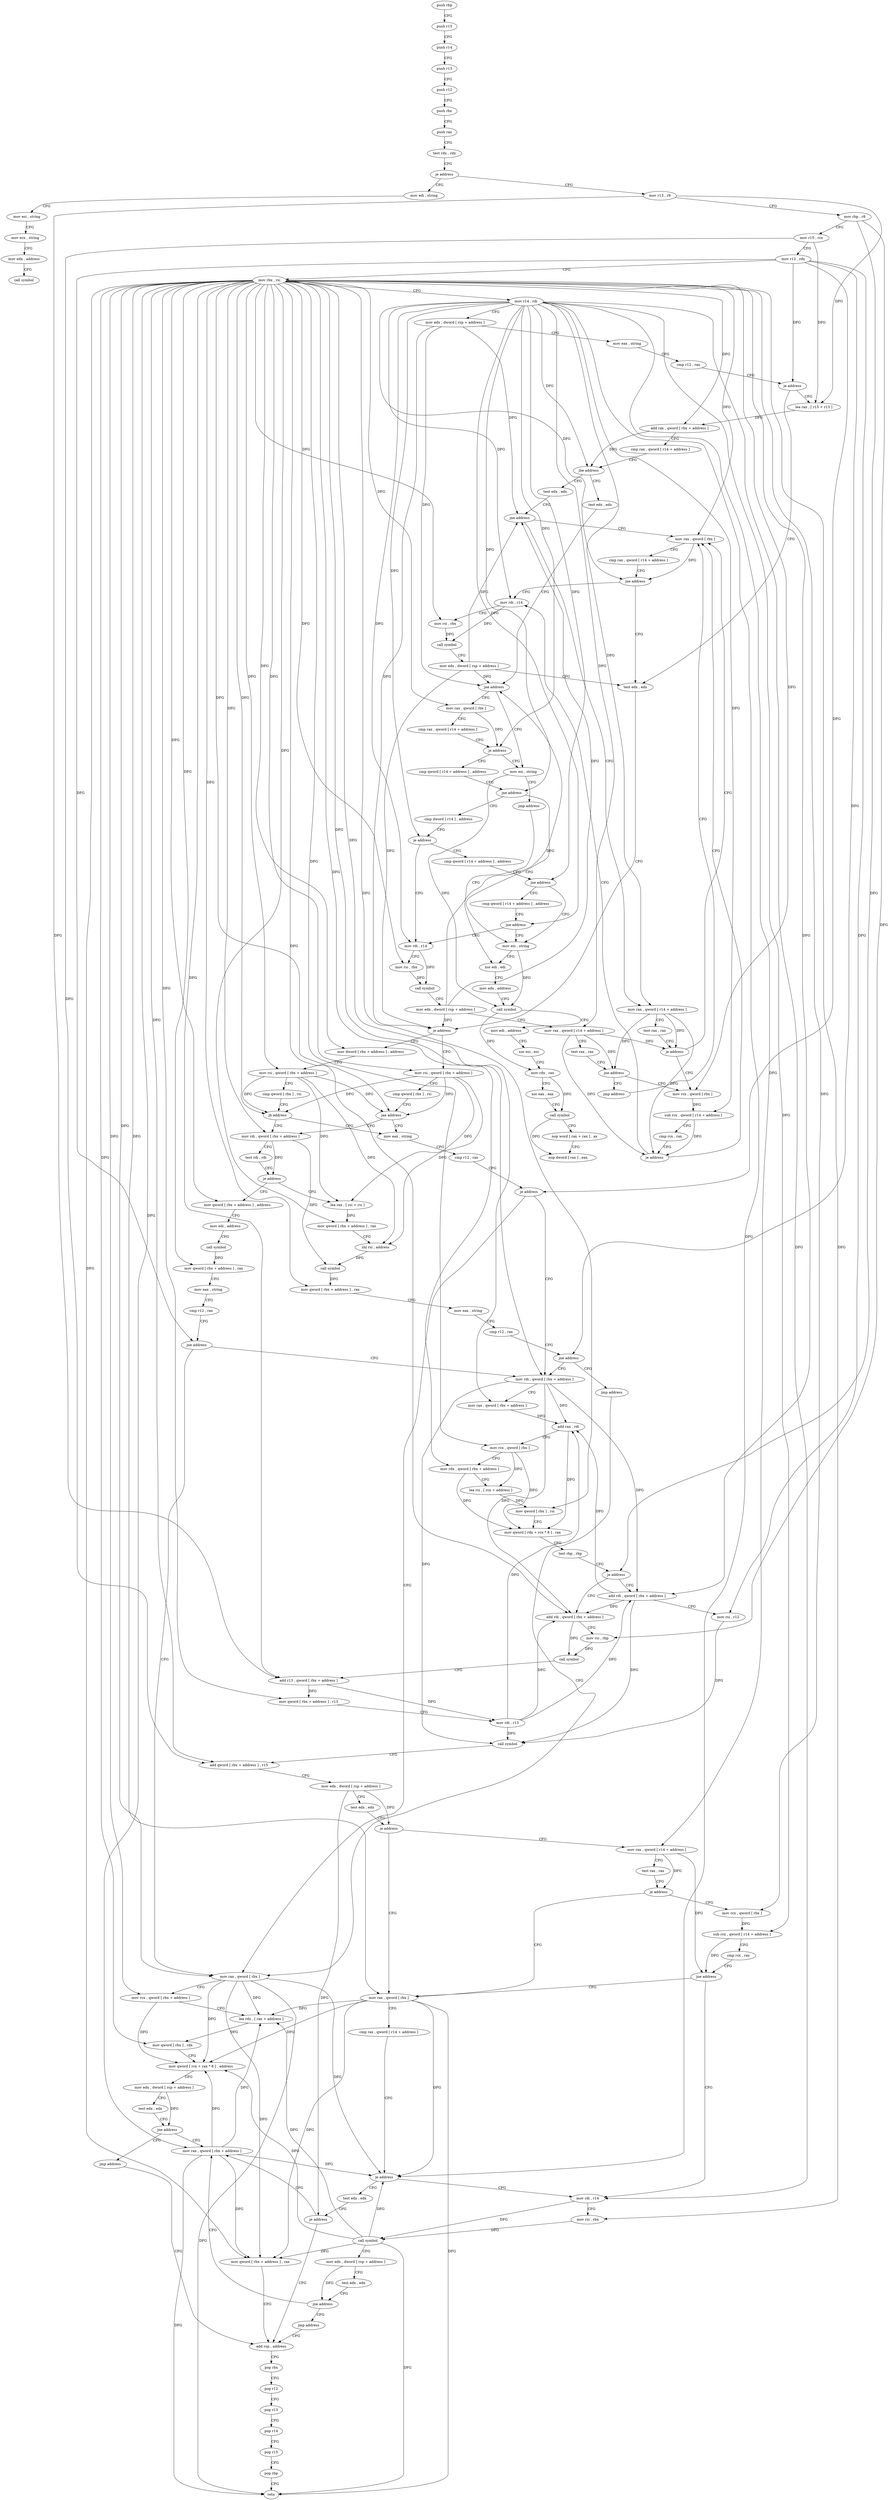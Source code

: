 digraph "func" {
"4256480" [label = "push rbp" ]
"4256481" [label = "push r15" ]
"4256483" [label = "push r14" ]
"4256485" [label = "push r13" ]
"4256487" [label = "push r12" ]
"4256489" [label = "push rbx" ]
"4256490" [label = "push rax" ]
"4256491" [label = "test rdx , rdx" ]
"4256494" [label = "je address" ]
"4257024" [label = "mov edi , string" ]
"4256500" [label = "mov r13 , r9" ]
"4257029" [label = "mov esi , string" ]
"4257034" [label = "mov ecx , string" ]
"4257039" [label = "mov edx , address" ]
"4257044" [label = "call symbol" ]
"4256503" [label = "mov rbp , r8" ]
"4256506" [label = "mov r15 , rcx" ]
"4256509" [label = "mov r12 , rdx" ]
"4256512" [label = "mov rbx , rsi" ]
"4256515" [label = "mov r14 , rdi" ]
"4256518" [label = "mov edx , dword [ rsp + address ]" ]
"4256522" [label = "mov eax , string" ]
"4256527" [label = "cmp r12 , rax" ]
"4256530" [label = "je address" ]
"4256685" [label = "test edx , edx" ]
"4256536" [label = "lea rax , [ r15 + r13 ]" ]
"4256687" [label = "je address" ]
"4256837" [label = "mov dword [ rbx + address ] , address" ]
"4256693" [label = "mov rsi , qword [ rbx + address ]" ]
"4256540" [label = "add rax , qword [ rbx + address ]" ]
"4256544" [label = "cmp rax , qword [ r14 + address ]" ]
"4256548" [label = "jbe address" ]
"4256636" [label = "test edx , edx" ]
"4256550" [label = "test edx , edx" ]
"4256844" [label = "mov rsi , qword [ rbx + address ]" ]
"4256848" [label = "cmp qword [ rbx ] , rsi" ]
"4256851" [label = "jb address" ]
"4256706" [label = "mov eax , string" ]
"4256857" [label = "mov rdi , qword [ rbx + address ]" ]
"4256697" [label = "cmp qword [ rbx ] , rsi" ]
"4256700" [label = "jae address" ]
"4256638" [label = "jne address" ]
"4256661" [label = "mov rax , qword [ rbx ]" ]
"4256640" [label = "mov rax , qword [ r14 + address ]" ]
"4256552" [label = "jne address" ]
"4257049" [label = "mov esi , string" ]
"4256558" [label = "mov rax , qword [ rbx ]" ]
"4256711" [label = "cmp r12 , rax" ]
"4256714" [label = "je address" ]
"4256985" [label = "mov rax , qword [ rbx ]" ]
"4256720" [label = "mov rdi , qword [ rbx + address ]" ]
"4256861" [label = "test rdi , rdi" ]
"4256864" [label = "je address" ]
"4256949" [label = "mov qword [ rbx + address ] , address" ]
"4256866" [label = "lea rax , [ rsi + rsi ]" ]
"4256664" [label = "cmp rax , qword [ r14 + address ]" ]
"4256668" [label = "jne address" ]
"4256670" [label = "mov rdi , r14" ]
"4256644" [label = "test rax , rax" ]
"4256647" [label = "je address" ]
"4256649" [label = "mov rcx , qword [ rbx ]" ]
"4257054" [label = "jmp address" ]
"4257061" [label = "xor edi , edi" ]
"4256561" [label = "cmp rax , qword [ r14 + address ]" ]
"4256565" [label = "je address" ]
"4256571" [label = "cmp qword [ r14 + address ] , address" ]
"4256988" [label = "mov rcx , qword [ rbx + address ]" ]
"4256992" [label = "lea rdx , [ rax + address ]" ]
"4256996" [label = "mov qword [ rbx ] , rdx" ]
"4256999" [label = "mov qword [ rcx + rax * 8 ] , address" ]
"4257007" [label = "mov edx , dword [ rsp + address ]" ]
"4257011" [label = "test edx , edx" ]
"4257013" [label = "jne address" ]
"4256814" [label = "mov rax , qword [ rbx + address ]" ]
"4257019" [label = "jmp address" ]
"4256724" [label = "mov rax , qword [ rbx + address ]" ]
"4256728" [label = "add rax , rdi" ]
"4256731" [label = "mov rcx , qword [ rbx ]" ]
"4256734" [label = "mov rdx , qword [ rbx + address ]" ]
"4256738" [label = "lea rsi , [ rcx + address ]" ]
"4256742" [label = "mov qword [ rbx ] , rsi" ]
"4256745" [label = "mov qword [ rdx + rcx * 8 ] , rax" ]
"4256749" [label = "test rbp , rbp" ]
"4256752" [label = "je address" ]
"4256777" [label = "add rdi , qword [ rbx + address ]" ]
"4256754" [label = "add rdi , qword [ rbx + address ]" ]
"4256957" [label = "mov edi , address" ]
"4256962" [label = "call symbol" ]
"4256967" [label = "mov qword [ rbx + address ] , rax" ]
"4256971" [label = "mov eax , string" ]
"4256976" [label = "cmp r12 , rax" ]
"4256979" [label = "jne address" ]
"4256870" [label = "mov qword [ rbx + address ] , rax" ]
"4256874" [label = "shl rsi , address" ]
"4256878" [label = "call symbol" ]
"4256883" [label = "mov qword [ rbx + address ] , rax" ]
"4256887" [label = "mov eax , string" ]
"4256892" [label = "cmp r12 , rax" ]
"4256895" [label = "jne address" ]
"4256901" [label = "jmp address" ]
"4256673" [label = "mov rsi , rbx" ]
"4256676" [label = "call symbol" ]
"4256681" [label = "mov edx , dword [ rsp + address ]" ]
"4256652" [label = "sub rcx , qword [ r14 + address ]" ]
"4256656" [label = "cmp rcx , rax" ]
"4256659" [label = "je address" ]
"4257063" [label = "mov edx , address" ]
"4257068" [label = "call symbol" ]
"4257073" [label = "mov edi , address" ]
"4257078" [label = "xor esi , esi" ]
"4257080" [label = "mov rdx , rax" ]
"4257083" [label = "xor eax , eax" ]
"4257085" [label = "call symbol" ]
"4257090" [label = "nop word [ rax + rax ] , ax" ]
"4257100" [label = "nop dword [ rax ] , eax" ]
"4256576" [label = "jne address" ]
"4257056" [label = "mov esi , string" ]
"4256582" [label = "cmp dword [ r14 ] , address" ]
"4256818" [label = "mov qword [ rbx + address ] , rax" ]
"4256822" [label = "add rsp , address" ]
"4256781" [label = "mov rsi , r12" ]
"4256784" [label = "call symbol" ]
"4256789" [label = "add qword [ rbx + address ] , r15" ]
"4256793" [label = "mov edx , dword [ rsp + address ]" ]
"4256797" [label = "test edx , edx" ]
"4256799" [label = "je address" ]
"4256903" [label = "mov rax , qword [ r14 + address ]" ]
"4256801" [label = "mov rax , qword [ rbx ]" ]
"4256758" [label = "mov rsi , rbp" ]
"4256761" [label = "call symbol" ]
"4256766" [label = "add r13 , qword [ rbx + address ]" ]
"4256770" [label = "mov qword [ rbx + address ] , r13" ]
"4256774" [label = "mov rdi , r13" ]
"4256586" [label = "je address" ]
"4256610" [label = "mov rdi , r14" ]
"4256588" [label = "cmp qword [ r14 + address ] , address" ]
"4256826" [label = "pop rbx" ]
"4256827" [label = "pop r12" ]
"4256829" [label = "pop r13" ]
"4256831" [label = "pop r14" ]
"4256833" [label = "pop r15" ]
"4256835" [label = "pop rbp" ]
"4256836" [label = "retn" ]
"4256907" [label = "test rax , rax" ]
"4256910" [label = "je address" ]
"4256912" [label = "mov rcx , qword [ rbx ]" ]
"4256804" [label = "cmp rax , qword [ r14 + address ]" ]
"4256808" [label = "je address" ]
"4256924" [label = "mov rdi , r14" ]
"4256810" [label = "test edx , edx" ]
"4256613" [label = "mov rsi , rbx" ]
"4256616" [label = "call symbol" ]
"4256621" [label = "mov edx , dword [ rsp + address ]" ]
"4256625" [label = "mov rax , qword [ r14 + address ]" ]
"4256629" [label = "test rax , rax" ]
"4256632" [label = "jne address" ]
"4256634" [label = "jmp address" ]
"4256593" [label = "jne address" ]
"4256599" [label = "cmp qword [ r14 + address ] , address" ]
"4256915" [label = "sub rcx , qword [ r14 + address ]" ]
"4256919" [label = "cmp rcx , rax" ]
"4256922" [label = "jne address" ]
"4256927" [label = "mov rsi , rbx" ]
"4256930" [label = "call symbol" ]
"4256935" [label = "mov edx , dword [ rsp + address ]" ]
"4256939" [label = "test edx , edx" ]
"4256941" [label = "jne address" ]
"4256947" [label = "jmp address" ]
"4256812" [label = "je address" ]
"4256604" [label = "jne address" ]
"4256480" -> "4256481" [ label = "CFG" ]
"4256481" -> "4256483" [ label = "CFG" ]
"4256483" -> "4256485" [ label = "CFG" ]
"4256485" -> "4256487" [ label = "CFG" ]
"4256487" -> "4256489" [ label = "CFG" ]
"4256489" -> "4256490" [ label = "CFG" ]
"4256490" -> "4256491" [ label = "CFG" ]
"4256491" -> "4256494" [ label = "CFG" ]
"4256494" -> "4257024" [ label = "CFG" ]
"4256494" -> "4256500" [ label = "CFG" ]
"4257024" -> "4257029" [ label = "CFG" ]
"4256500" -> "4256503" [ label = "CFG" ]
"4256500" -> "4256536" [ label = "DFG" ]
"4256500" -> "4256766" [ label = "DFG" ]
"4257029" -> "4257034" [ label = "CFG" ]
"4257034" -> "4257039" [ label = "CFG" ]
"4257039" -> "4257044" [ label = "CFG" ]
"4256503" -> "4256506" [ label = "CFG" ]
"4256503" -> "4256752" [ label = "DFG" ]
"4256503" -> "4256758" [ label = "DFG" ]
"4256506" -> "4256509" [ label = "CFG" ]
"4256506" -> "4256536" [ label = "DFG" ]
"4256506" -> "4256789" [ label = "DFG" ]
"4256509" -> "4256512" [ label = "CFG" ]
"4256509" -> "4256530" [ label = "DFG" ]
"4256509" -> "4256714" [ label = "DFG" ]
"4256509" -> "4256979" [ label = "DFG" ]
"4256509" -> "4256895" [ label = "DFG" ]
"4256509" -> "4256781" [ label = "DFG" ]
"4256512" -> "4256515" [ label = "CFG" ]
"4256512" -> "4256540" [ label = "DFG" ]
"4256512" -> "4256837" [ label = "DFG" ]
"4256512" -> "4256844" [ label = "DFG" ]
"4256512" -> "4256851" [ label = "DFG" ]
"4256512" -> "4256693" [ label = "DFG" ]
"4256512" -> "4256700" [ label = "DFG" ]
"4256512" -> "4256857" [ label = "DFG" ]
"4256512" -> "4256661" [ label = "DFG" ]
"4256512" -> "4256558" [ label = "DFG" ]
"4256512" -> "4256985" [ label = "DFG" ]
"4256512" -> "4256988" [ label = "DFG" ]
"4256512" -> "4256996" [ label = "DFG" ]
"4256512" -> "4256720" [ label = "DFG" ]
"4256512" -> "4256724" [ label = "DFG" ]
"4256512" -> "4256731" [ label = "DFG" ]
"4256512" -> "4256734" [ label = "DFG" ]
"4256512" -> "4256742" [ label = "DFG" ]
"4256512" -> "4256949" [ label = "DFG" ]
"4256512" -> "4256967" [ label = "DFG" ]
"4256512" -> "4256870" [ label = "DFG" ]
"4256512" -> "4256883" [ label = "DFG" ]
"4256512" -> "4256673" [ label = "DFG" ]
"4256512" -> "4256649" [ label = "DFG" ]
"4256512" -> "4256814" [ label = "DFG" ]
"4256512" -> "4256818" [ label = "DFG" ]
"4256512" -> "4256777" [ label = "DFG" ]
"4256512" -> "4256789" [ label = "DFG" ]
"4256512" -> "4256754" [ label = "DFG" ]
"4256512" -> "4256766" [ label = "DFG" ]
"4256512" -> "4256770" [ label = "DFG" ]
"4256512" -> "4256801" [ label = "DFG" ]
"4256512" -> "4256613" [ label = "DFG" ]
"4256512" -> "4256912" [ label = "DFG" ]
"4256512" -> "4256927" [ label = "DFG" ]
"4256515" -> "4256518" [ label = "CFG" ]
"4256515" -> "4256548" [ label = "DFG" ]
"4256515" -> "4256668" [ label = "DFG" ]
"4256515" -> "4256640" [ label = "DFG" ]
"4256515" -> "4256565" [ label = "DFG" ]
"4256515" -> "4256670" [ label = "DFG" ]
"4256515" -> "4256652" [ label = "DFG" ]
"4256515" -> "4256576" [ label = "DFG" ]
"4256515" -> "4256586" [ label = "DFG" ]
"4256515" -> "4256903" [ label = "DFG" ]
"4256515" -> "4256808" [ label = "DFG" ]
"4256515" -> "4256610" [ label = "DFG" ]
"4256515" -> "4256625" [ label = "DFG" ]
"4256515" -> "4256593" [ label = "DFG" ]
"4256515" -> "4256915" [ label = "DFG" ]
"4256515" -> "4256924" [ label = "DFG" ]
"4256515" -> "4256604" [ label = "DFG" ]
"4256518" -> "4256522" [ label = "CFG" ]
"4256518" -> "4256687" [ label = "DFG" ]
"4256518" -> "4256638" [ label = "DFG" ]
"4256518" -> "4256552" [ label = "DFG" ]
"4256522" -> "4256527" [ label = "CFG" ]
"4256527" -> "4256530" [ label = "CFG" ]
"4256530" -> "4256685" [ label = "CFG" ]
"4256530" -> "4256536" [ label = "CFG" ]
"4256685" -> "4256687" [ label = "CFG" ]
"4256536" -> "4256540" [ label = "DFG" ]
"4256687" -> "4256837" [ label = "CFG" ]
"4256687" -> "4256693" [ label = "CFG" ]
"4256837" -> "4256844" [ label = "CFG" ]
"4256693" -> "4256697" [ label = "CFG" ]
"4256693" -> "4256851" [ label = "DFG" ]
"4256693" -> "4256700" [ label = "DFG" ]
"4256693" -> "4256866" [ label = "DFG" ]
"4256693" -> "4256874" [ label = "DFG" ]
"4256540" -> "4256544" [ label = "CFG" ]
"4256540" -> "4256548" [ label = "DFG" ]
"4256544" -> "4256548" [ label = "CFG" ]
"4256548" -> "4256636" [ label = "CFG" ]
"4256548" -> "4256550" [ label = "CFG" ]
"4256636" -> "4256638" [ label = "CFG" ]
"4256550" -> "4256552" [ label = "CFG" ]
"4256844" -> "4256848" [ label = "CFG" ]
"4256844" -> "4256851" [ label = "DFG" ]
"4256844" -> "4256700" [ label = "DFG" ]
"4256844" -> "4256866" [ label = "DFG" ]
"4256844" -> "4256874" [ label = "DFG" ]
"4256848" -> "4256851" [ label = "CFG" ]
"4256851" -> "4256706" [ label = "CFG" ]
"4256851" -> "4256857" [ label = "CFG" ]
"4256706" -> "4256711" [ label = "CFG" ]
"4256857" -> "4256861" [ label = "CFG" ]
"4256857" -> "4256864" [ label = "DFG" ]
"4256857" -> "4256878" [ label = "DFG" ]
"4256697" -> "4256700" [ label = "CFG" ]
"4256700" -> "4256857" [ label = "CFG" ]
"4256700" -> "4256706" [ label = "CFG" ]
"4256638" -> "4256661" [ label = "CFG" ]
"4256638" -> "4256640" [ label = "CFG" ]
"4256661" -> "4256664" [ label = "CFG" ]
"4256661" -> "4256668" [ label = "DFG" ]
"4256640" -> "4256644" [ label = "CFG" ]
"4256640" -> "4256647" [ label = "DFG" ]
"4256640" -> "4256659" [ label = "DFG" ]
"4256640" -> "4256632" [ label = "DFG" ]
"4256552" -> "4257049" [ label = "CFG" ]
"4256552" -> "4256558" [ label = "CFG" ]
"4257049" -> "4257054" [ label = "CFG" ]
"4257049" -> "4257068" [ label = "DFG" ]
"4256558" -> "4256561" [ label = "CFG" ]
"4256558" -> "4256565" [ label = "DFG" ]
"4256711" -> "4256714" [ label = "CFG" ]
"4256714" -> "4256985" [ label = "CFG" ]
"4256714" -> "4256720" [ label = "CFG" ]
"4256985" -> "4256988" [ label = "CFG" ]
"4256985" -> "4256992" [ label = "DFG" ]
"4256985" -> "4256999" [ label = "DFG" ]
"4256985" -> "4256818" [ label = "DFG" ]
"4256985" -> "4256836" [ label = "DFG" ]
"4256985" -> "4256808" [ label = "DFG" ]
"4256720" -> "4256724" [ label = "CFG" ]
"4256720" -> "4256728" [ label = "DFG" ]
"4256720" -> "4256777" [ label = "DFG" ]
"4256720" -> "4256784" [ label = "DFG" ]
"4256720" -> "4256754" [ label = "DFG" ]
"4256861" -> "4256864" [ label = "CFG" ]
"4256864" -> "4256949" [ label = "CFG" ]
"4256864" -> "4256866" [ label = "CFG" ]
"4256949" -> "4256957" [ label = "CFG" ]
"4256866" -> "4256870" [ label = "DFG" ]
"4256664" -> "4256668" [ label = "CFG" ]
"4256668" -> "4256685" [ label = "CFG" ]
"4256668" -> "4256670" [ label = "CFG" ]
"4256670" -> "4256673" [ label = "CFG" ]
"4256670" -> "4256676" [ label = "DFG" ]
"4256644" -> "4256647" [ label = "CFG" ]
"4256647" -> "4256661" [ label = "CFG" ]
"4256647" -> "4256649" [ label = "CFG" ]
"4256649" -> "4256652" [ label = "DFG" ]
"4257054" -> "4257061" [ label = "CFG" ]
"4257061" -> "4257063" [ label = "CFG" ]
"4256561" -> "4256565" [ label = "CFG" ]
"4256565" -> "4257049" [ label = "CFG" ]
"4256565" -> "4256571" [ label = "CFG" ]
"4256571" -> "4256576" [ label = "CFG" ]
"4256988" -> "4256992" [ label = "CFG" ]
"4256988" -> "4256999" [ label = "DFG" ]
"4256992" -> "4256996" [ label = "DFG" ]
"4256996" -> "4256999" [ label = "CFG" ]
"4256999" -> "4257007" [ label = "CFG" ]
"4257007" -> "4257011" [ label = "CFG" ]
"4257007" -> "4257013" [ label = "DFG" ]
"4257011" -> "4257013" [ label = "CFG" ]
"4257013" -> "4256814" [ label = "CFG" ]
"4257013" -> "4257019" [ label = "CFG" ]
"4256814" -> "4256818" [ label = "DFG" ]
"4256814" -> "4256992" [ label = "DFG" ]
"4256814" -> "4256999" [ label = "DFG" ]
"4256814" -> "4256836" [ label = "DFG" ]
"4256814" -> "4256808" [ label = "DFG" ]
"4257019" -> "4256822" [ label = "CFG" ]
"4256724" -> "4256728" [ label = "DFG" ]
"4256728" -> "4256731" [ label = "CFG" ]
"4256728" -> "4256745" [ label = "DFG" ]
"4256731" -> "4256734" [ label = "CFG" ]
"4256731" -> "4256738" [ label = "DFG" ]
"4256731" -> "4256745" [ label = "DFG" ]
"4256734" -> "4256738" [ label = "CFG" ]
"4256734" -> "4256745" [ label = "DFG" ]
"4256738" -> "4256742" [ label = "DFG" ]
"4256742" -> "4256745" [ label = "CFG" ]
"4256745" -> "4256749" [ label = "CFG" ]
"4256749" -> "4256752" [ label = "CFG" ]
"4256752" -> "4256777" [ label = "CFG" ]
"4256752" -> "4256754" [ label = "CFG" ]
"4256777" -> "4256781" [ label = "CFG" ]
"4256777" -> "4256728" [ label = "DFG" ]
"4256777" -> "4256784" [ label = "DFG" ]
"4256777" -> "4256754" [ label = "DFG" ]
"4256754" -> "4256758" [ label = "CFG" ]
"4256754" -> "4256761" [ label = "DFG" ]
"4256957" -> "4256962" [ label = "CFG" ]
"4256962" -> "4256967" [ label = "DFG" ]
"4256967" -> "4256971" [ label = "CFG" ]
"4256971" -> "4256976" [ label = "CFG" ]
"4256976" -> "4256979" [ label = "CFG" ]
"4256979" -> "4256720" [ label = "CFG" ]
"4256979" -> "4256985" [ label = "CFG" ]
"4256870" -> "4256874" [ label = "CFG" ]
"4256874" -> "4256878" [ label = "DFG" ]
"4256878" -> "4256883" [ label = "DFG" ]
"4256883" -> "4256887" [ label = "CFG" ]
"4256887" -> "4256892" [ label = "CFG" ]
"4256892" -> "4256895" [ label = "CFG" ]
"4256895" -> "4256720" [ label = "CFG" ]
"4256895" -> "4256901" [ label = "CFG" ]
"4256901" -> "4256985" [ label = "CFG" ]
"4256673" -> "4256676" [ label = "DFG" ]
"4256676" -> "4256681" [ label = "CFG" ]
"4256681" -> "4256685" [ label = "CFG" ]
"4256681" -> "4256687" [ label = "DFG" ]
"4256681" -> "4256638" [ label = "DFG" ]
"4256681" -> "4256552" [ label = "DFG" ]
"4256652" -> "4256656" [ label = "CFG" ]
"4256652" -> "4256659" [ label = "DFG" ]
"4256656" -> "4256659" [ label = "CFG" ]
"4256659" -> "4256670" [ label = "CFG" ]
"4256659" -> "4256661" [ label = "CFG" ]
"4257063" -> "4257068" [ label = "CFG" ]
"4257068" -> "4257073" [ label = "CFG" ]
"4257068" -> "4257080" [ label = "DFG" ]
"4257073" -> "4257078" [ label = "CFG" ]
"4257078" -> "4257080" [ label = "CFG" ]
"4257080" -> "4257083" [ label = "CFG" ]
"4257080" -> "4257085" [ label = "DFG" ]
"4257083" -> "4257085" [ label = "CFG" ]
"4257085" -> "4257090" [ label = "CFG" ]
"4257085" -> "4257100" [ label = "DFG" ]
"4257090" -> "4257100" [ label = "CFG" ]
"4256576" -> "4257056" [ label = "CFG" ]
"4256576" -> "4256582" [ label = "CFG" ]
"4257056" -> "4257061" [ label = "CFG" ]
"4257056" -> "4257068" [ label = "DFG" ]
"4256582" -> "4256586" [ label = "CFG" ]
"4256818" -> "4256822" [ label = "CFG" ]
"4256822" -> "4256826" [ label = "CFG" ]
"4256781" -> "4256784" [ label = "DFG" ]
"4256784" -> "4256789" [ label = "CFG" ]
"4256789" -> "4256793" [ label = "CFG" ]
"4256793" -> "4256797" [ label = "CFG" ]
"4256793" -> "4256799" [ label = "DFG" ]
"4256793" -> "4256812" [ label = "DFG" ]
"4256797" -> "4256799" [ label = "CFG" ]
"4256799" -> "4256903" [ label = "CFG" ]
"4256799" -> "4256801" [ label = "CFG" ]
"4256903" -> "4256907" [ label = "CFG" ]
"4256903" -> "4256910" [ label = "DFG" ]
"4256903" -> "4256922" [ label = "DFG" ]
"4256801" -> "4256804" [ label = "CFG" ]
"4256801" -> "4256992" [ label = "DFG" ]
"4256801" -> "4256999" [ label = "DFG" ]
"4256801" -> "4256818" [ label = "DFG" ]
"4256801" -> "4256836" [ label = "DFG" ]
"4256801" -> "4256808" [ label = "DFG" ]
"4256758" -> "4256761" [ label = "DFG" ]
"4256761" -> "4256766" [ label = "CFG" ]
"4256766" -> "4256770" [ label = "DFG" ]
"4256766" -> "4256774" [ label = "DFG" ]
"4256770" -> "4256774" [ label = "CFG" ]
"4256774" -> "4256777" [ label = "DFG" ]
"4256774" -> "4256728" [ label = "DFG" ]
"4256774" -> "4256784" [ label = "DFG" ]
"4256774" -> "4256754" [ label = "DFG" ]
"4256586" -> "4256610" [ label = "CFG" ]
"4256586" -> "4256588" [ label = "CFG" ]
"4256610" -> "4256613" [ label = "CFG" ]
"4256610" -> "4256616" [ label = "DFG" ]
"4256588" -> "4256593" [ label = "CFG" ]
"4256826" -> "4256827" [ label = "CFG" ]
"4256827" -> "4256829" [ label = "CFG" ]
"4256829" -> "4256831" [ label = "CFG" ]
"4256831" -> "4256833" [ label = "CFG" ]
"4256833" -> "4256835" [ label = "CFG" ]
"4256835" -> "4256836" [ label = "CFG" ]
"4256907" -> "4256910" [ label = "CFG" ]
"4256910" -> "4256801" [ label = "CFG" ]
"4256910" -> "4256912" [ label = "CFG" ]
"4256912" -> "4256915" [ label = "DFG" ]
"4256804" -> "4256808" [ label = "CFG" ]
"4256808" -> "4256924" [ label = "CFG" ]
"4256808" -> "4256810" [ label = "CFG" ]
"4256924" -> "4256927" [ label = "CFG" ]
"4256924" -> "4256930" [ label = "DFG" ]
"4256810" -> "4256812" [ label = "CFG" ]
"4256613" -> "4256616" [ label = "DFG" ]
"4256616" -> "4256621" [ label = "CFG" ]
"4256621" -> "4256625" [ label = "CFG" ]
"4256621" -> "4256687" [ label = "DFG" ]
"4256621" -> "4256638" [ label = "DFG" ]
"4256621" -> "4256552" [ label = "DFG" ]
"4256625" -> "4256629" [ label = "CFG" ]
"4256625" -> "4256647" [ label = "DFG" ]
"4256625" -> "4256659" [ label = "DFG" ]
"4256625" -> "4256632" [ label = "DFG" ]
"4256629" -> "4256632" [ label = "CFG" ]
"4256632" -> "4256649" [ label = "CFG" ]
"4256632" -> "4256634" [ label = "CFG" ]
"4256634" -> "4256661" [ label = "CFG" ]
"4256593" -> "4257056" [ label = "CFG" ]
"4256593" -> "4256599" [ label = "CFG" ]
"4256599" -> "4256604" [ label = "CFG" ]
"4256915" -> "4256919" [ label = "CFG" ]
"4256915" -> "4256922" [ label = "DFG" ]
"4256919" -> "4256922" [ label = "CFG" ]
"4256922" -> "4256801" [ label = "CFG" ]
"4256922" -> "4256924" [ label = "CFG" ]
"4256927" -> "4256930" [ label = "DFG" ]
"4256930" -> "4256935" [ label = "CFG" ]
"4256930" -> "4256992" [ label = "DFG" ]
"4256930" -> "4256999" [ label = "DFG" ]
"4256930" -> "4256818" [ label = "DFG" ]
"4256930" -> "4256836" [ label = "DFG" ]
"4256930" -> "4256808" [ label = "DFG" ]
"4256935" -> "4256939" [ label = "CFG" ]
"4256935" -> "4256941" [ label = "DFG" ]
"4256939" -> "4256941" [ label = "CFG" ]
"4256941" -> "4256814" [ label = "CFG" ]
"4256941" -> "4256947" [ label = "CFG" ]
"4256947" -> "4256822" [ label = "CFG" ]
"4256812" -> "4256822" [ label = "CFG" ]
"4256812" -> "4256814" [ label = "CFG" ]
"4256604" -> "4257056" [ label = "CFG" ]
"4256604" -> "4256610" [ label = "CFG" ]
}
